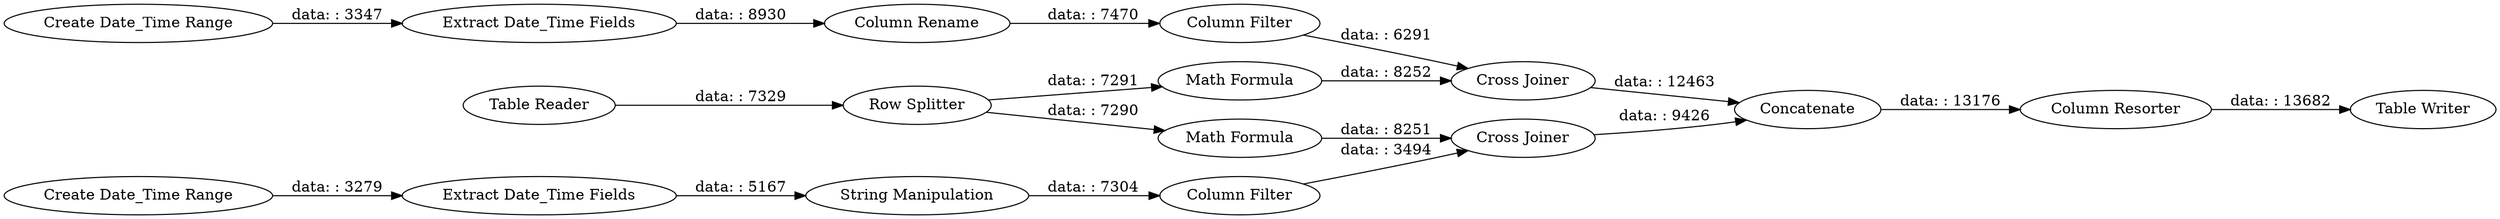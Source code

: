 digraph {
	"7026714877388504882_6" [label="Extract Date_Time Fields"]
	"7026714877388504882_9" [label="Math Formula"]
	"7026714877388504882_13" [label="Column Filter"]
	"7026714877388504882_17" [label="Table Writer"]
	"7026714877388504882_16" [label="Column Resorter"]
	"7026714877388504882_7" [label="String Manipulation"]
	"7026714877388504882_1" [label="Table Reader"]
	"7026714877388504882_11" [label="Cross Joiner"]
	"7026714877388504882_12" [label="Column Filter"]
	"7026714877388504882_8" [label="Math Formula"]
	"7026714877388504882_2" [label="Row Splitter"]
	"7026714877388504882_5" [label="Extract Date_Time Fields"]
	"7026714877388504882_14" [label="Cross Joiner"]
	"7026714877388504882_4" [label="Create Date_Time Range"]
	"7026714877388504882_15" [label=Concatenate]
	"7026714877388504882_10" [label="Column Rename"]
	"7026714877388504882_3" [label="Create Date_Time Range"]
	"7026714877388504882_1" -> "7026714877388504882_2" [label="data: : 7329"]
	"7026714877388504882_2" -> "7026714877388504882_8" [label="data: : 7291"]
	"7026714877388504882_6" -> "7026714877388504882_7" [label="data: : 5167"]
	"7026714877388504882_8" -> "7026714877388504882_11" [label="data: : 8252"]
	"7026714877388504882_13" -> "7026714877388504882_14" [label="data: : 3494"]
	"7026714877388504882_16" -> "7026714877388504882_17" [label="data: : 13682"]
	"7026714877388504882_14" -> "7026714877388504882_15" [label="data: : 9426"]
	"7026714877388504882_12" -> "7026714877388504882_11" [label="data: : 6291"]
	"7026714877388504882_2" -> "7026714877388504882_9" [label="data: : 7290"]
	"7026714877388504882_11" -> "7026714877388504882_15" [label="data: : 12463"]
	"7026714877388504882_3" -> "7026714877388504882_5" [label="data: : 3347"]
	"7026714877388504882_9" -> "7026714877388504882_14" [label="data: : 8251"]
	"7026714877388504882_15" -> "7026714877388504882_16" [label="data: : 13176"]
	"7026714877388504882_4" -> "7026714877388504882_6" [label="data: : 3279"]
	"7026714877388504882_10" -> "7026714877388504882_12" [label="data: : 7470"]
	"7026714877388504882_7" -> "7026714877388504882_13" [label="data: : 7304"]
	"7026714877388504882_5" -> "7026714877388504882_10" [label="data: : 8930"]
	rankdir=LR
}
